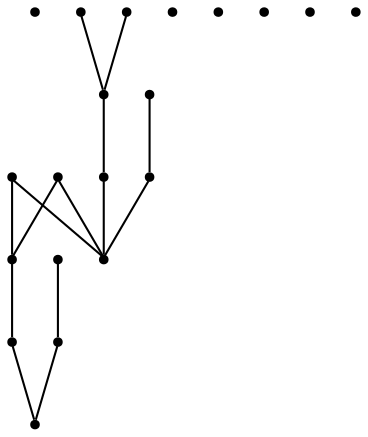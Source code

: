 graph {
  node [shape=point,comment="{\"directed\":false,\"doi\":\"10.1007/978-3-319-73915-1_12\",\"figure\":\"3 (2)\"}"]

  v0 [pos="1579.1037671987397,1615.4320335372572"]
  v1 [pos="1584.5440742748838,1632.5481089228765"]
  v2 [pos="1546.7485177404392,1615.7254586945612"]
  v3 [pos="1578.4430835388582,1771.2924570217665"]
  v4 [pos="1583.0313058178506,1787.258359204371"]
  v5 [pos="1546.7485177404392,1770.918053006986"]
  v6 [pos="1434.8285785797257,1570.984655835573"]
  v7 [pos="1360.2677886427962,1538.294314532131"]
  v8 [pos="1436.326785289106,1725.3761412858694"]
  v9 [pos="1360.6386362948103,1693.335792821946"]
  v10 [pos="1393.522114738927,1692.826074312693"]
  v11 [pos="1392.1946429310656,1538.9577243633478"]
  v12 [pos="1479.6439784859303,1615.5904939321"]
  v13 [pos="1480.9713231169562,1772.110130463693"]
  v14 [pos="1479.5856679069013,1799.898564312071"]
  v15 [pos="1479.4336280001855,1645.0081702510465"]
  v16 [pos="1300.0154736909953,1539.3682461567282"]
  v17 [pos="1300.6821346621402,1693.9014048653346"]
  v18 [pos="1305.2622812120849,1561.5981030084931"]
  v19 [pos="1305.270484117968,1717.0915622319121"]

  v1 -- v2 [id="-2",pos="1584.5440742748838,1632.5481089228765 1546.7485177404392,1615.7254586945612 1546.7485177404392,1615.7254586945612 1546.7485177404392,1615.7254586945612"]
  v1 -- v9 [id="-3",pos="1584.5440742748838,1632.5481089228765 1638.0651100944372,1654.755137812463 1638.0651100944372,1654.755137812463 1638.0651100944372,1654.755137812463 1638.0651100944372,1499.315537318752 1638.0651100944372,1499.315537318752 1638.0651100944372,1499.315537318752 1267.2852433335306,1499.315537318752 1267.2852433335306,1499.315537318752 1267.2852433335306,1499.315537318752 1267.2852433335306,1654.7550106371864 1267.2852433335306,1654.7550106371864 1267.2852433335306,1654.7550106371864 1360.6386362948103,1693.335792821946 1360.6386362948103,1693.335792821946 1360.6386362948103,1693.335792821946"]
  v4 -- v5 [id="-6",pos="1583.0313058178506,1787.258359204371 1546.7485177404392,1770.918053006986 1546.7485177404392,1770.918053006986 1546.7485177404392,1770.918053006986"]
  v19 -- v9 [id="-12",pos="1305.270484117968,1717.0915622319121 1360.6386362948103,1693.335792821946 1360.6386362948103,1693.335792821946 1360.6386362948103,1693.335792821946"]
  v18 -- v7 [id="-14",pos="1305.2622812120849,1561.5981030084931 1360.2677886427962,1538.294314532131 1360.2677886427962,1538.294314532131 1360.2677886427962,1538.294314532131"]
  v6 -- v7 [id="-25",pos="1434.8285785797257,1570.984655835573 1360.2677886427962,1538.294314532131 1360.2677886427962,1538.294314532131 1360.2677886427962,1538.294314532131"]
  v2 -- v6 [id="-26",pos="1546.7485177404392,1615.7254586945612 1434.8285785797257,1570.984655835573 1434.8285785797257,1570.984655835573 1434.8285785797257,1570.984655835573"]
  v8 -- v9 [id="-27",pos="1436.326785289106,1725.3761412858694 1360.6386362948103,1693.335792821946 1360.6386362948103,1693.335792821946 1360.6386362948103,1693.335792821946"]
  v5 -- v8 [id="-28",pos="1546.7485177404392,1770.918053006986 1436.326785289106,1725.3761412858694 1436.326785289106,1725.3761412858694 1436.326785289106,1725.3761412858694"]
  v14 -- v5 [id="-33",pos="1479.5856679069013,1799.898564312071 1546.7485177404392,1770.918053006986 1546.7485177404392,1770.918053006986 1546.7485177404392,1770.918053006986"]
  v15 -- v2 [id="-45",pos="1479.4336280001855,1645.0081702510465 1546.7485177404392,1615.7254586945612 1546.7485177404392,1615.7254586945612 1546.7485177404392,1615.7254586945612"]
  v15 -- v9 [id="-46",pos="1479.4336280001855,1645.0081702510465 1425.9730647658625,1665.9693265418566 1425.9730647658625,1665.9693265418566 1425.9730647658625,1665.9693265418566 1360.6386362948103,1693.335792821946 1360.6386362948103,1693.335792821946 1360.6386362948103,1693.335792821946"]
  v17 -- v19 [id="-427",pos="1300.6821346621402,1693.9014048653346 1305.270484117968,1717.0915622319121 1305.270484117968,1717.0915622319121 1305.270484117968,1717.0915622319121"]
  v16 -- v18 [id="-447",pos="1300.0154736909953,1539.3682461567282 1305.2622812120849,1561.5981030084931 1305.2622812120849,1561.5981030084931 1305.2622812120849,1561.5981030084931"]
}